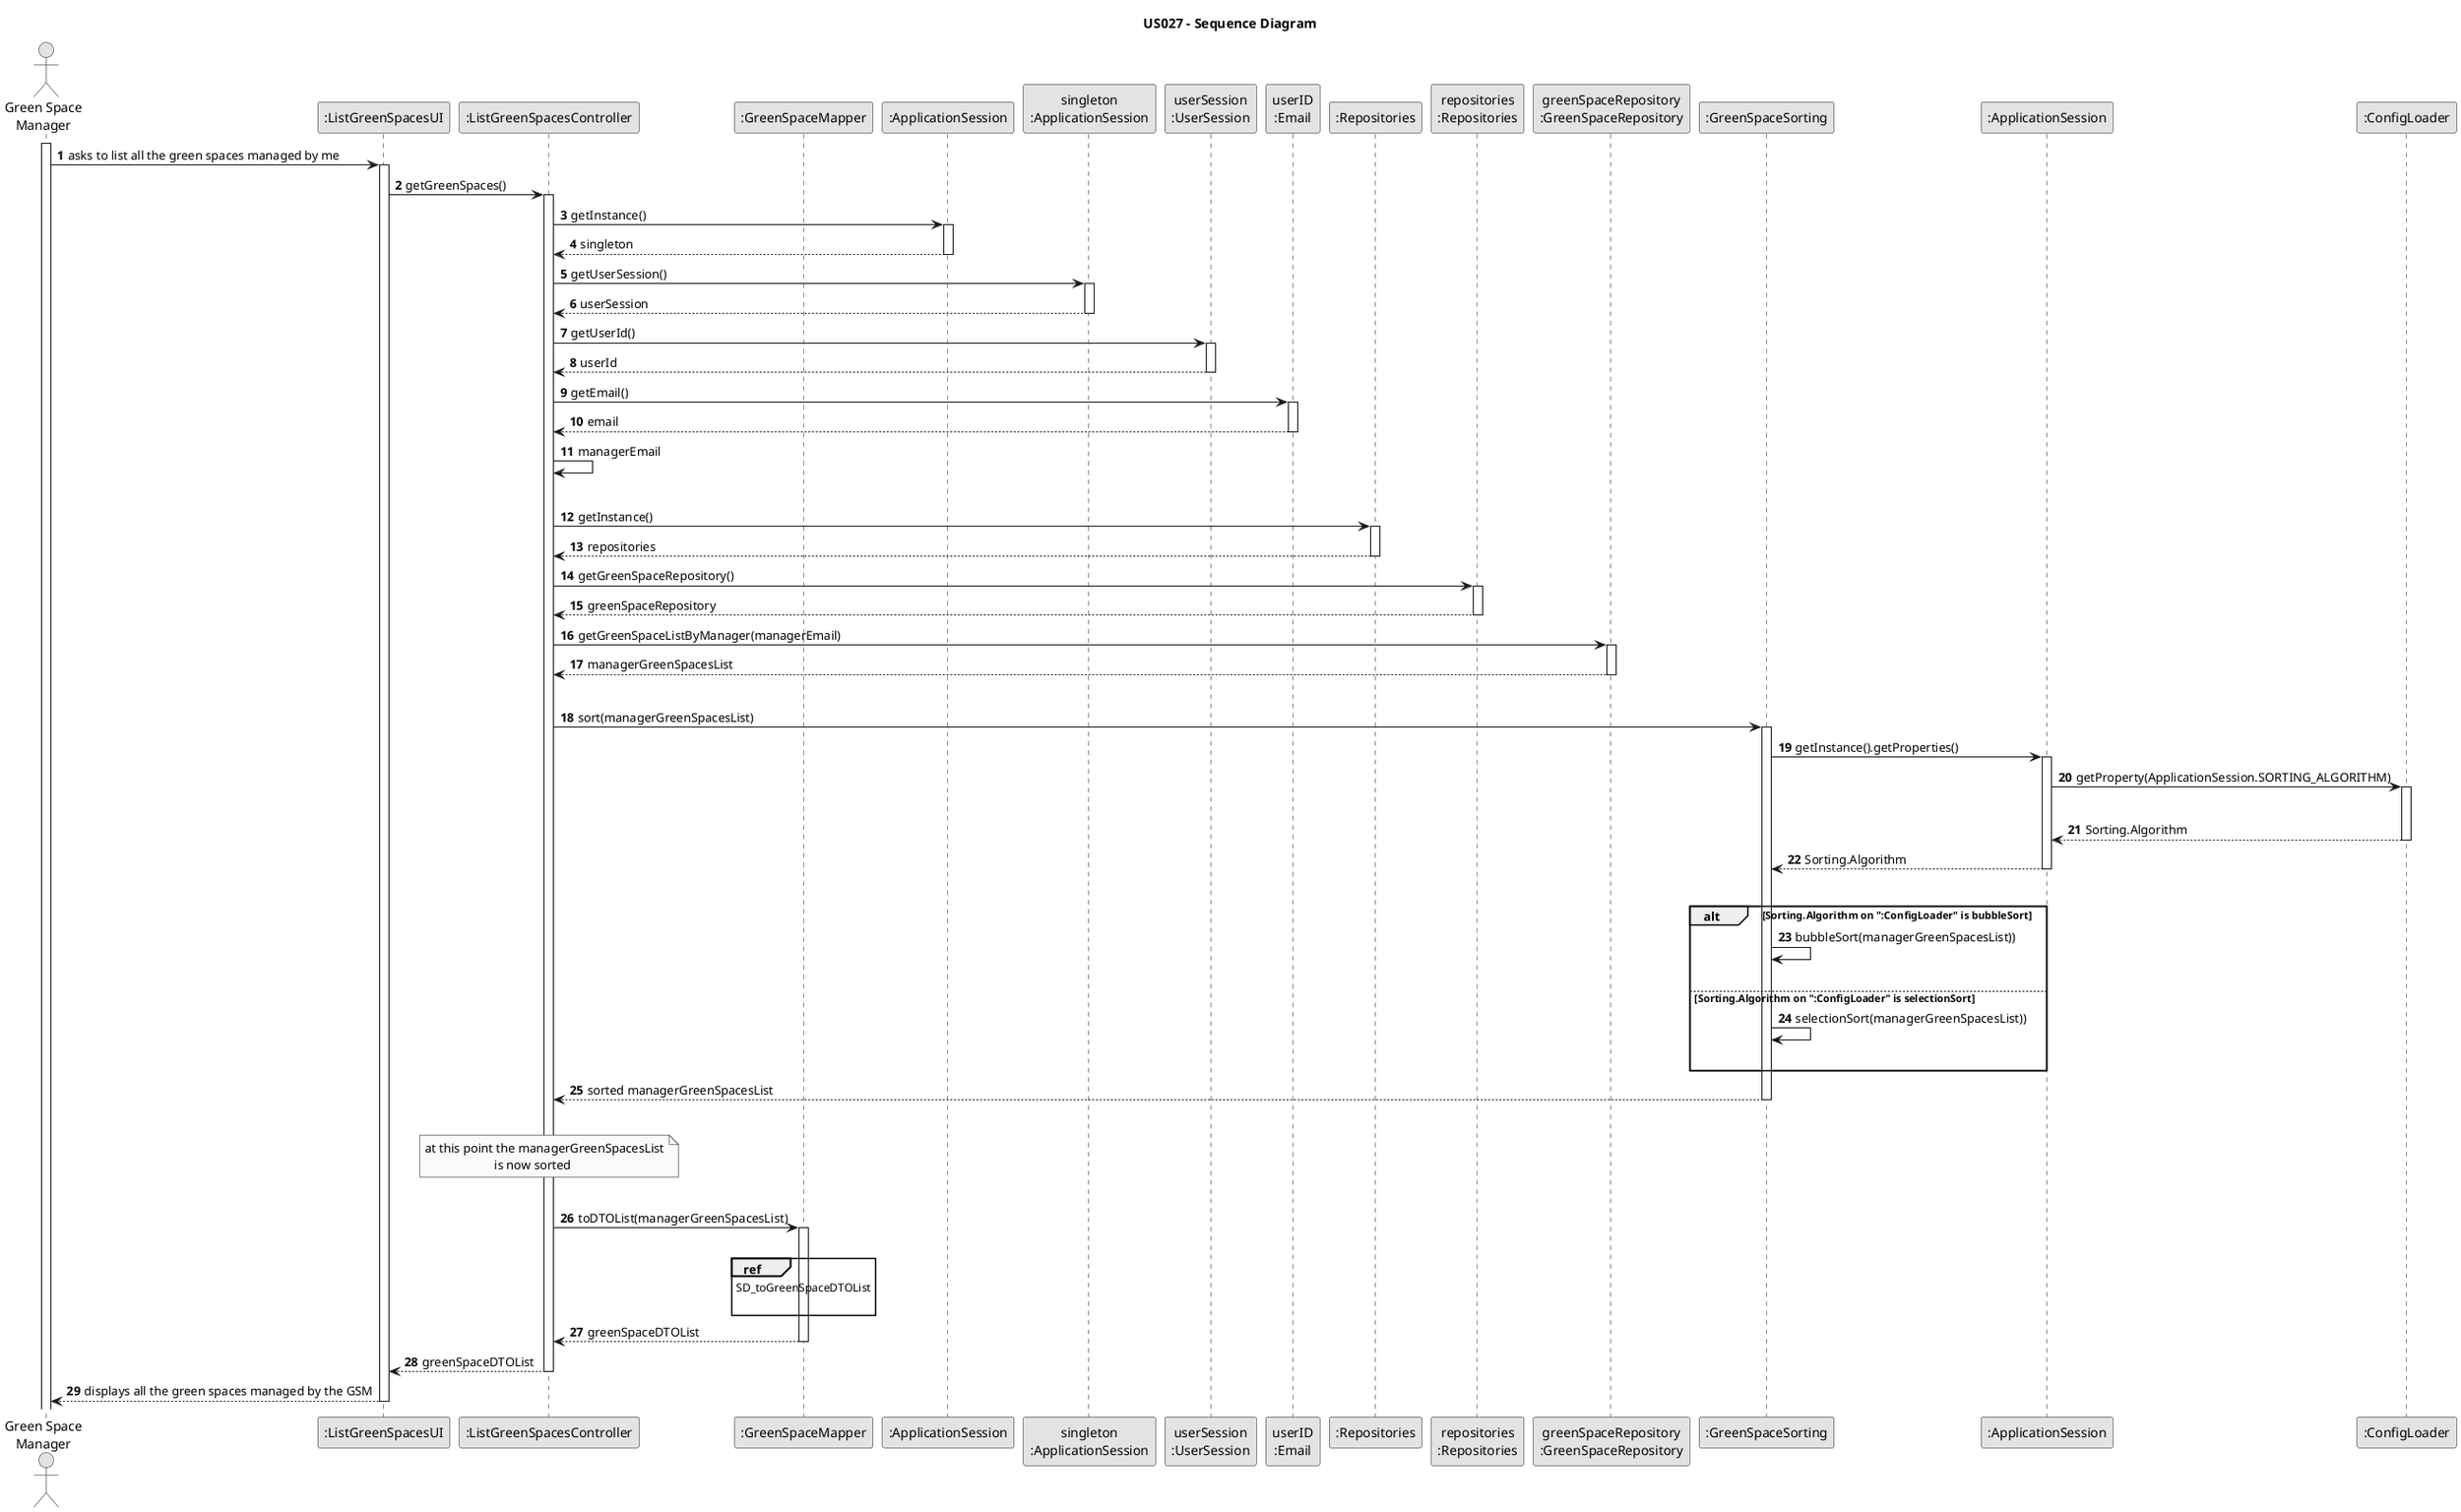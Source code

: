 @startuml
skinparam monochrome true
skinparam packageStyle rectangle
skinparam shadowing false

title US027 - Sequence Diagram

autonumber

actor "Green Space\nManager" as GSM
participant ":ListGreenSpacesUI" as UI
participant ":ListGreenSpacesController" as CTRL

participant ":GreenSpaceMapper" as GSMapper

participant ":ApplicationSession" as APP
participant "singleton\n:ApplicationSession" as APPSingleton
participant "userSession\n:UserSession" as UserSession
participant "userID\n:Email" as Email


participant ":Repositories" as REPO
participant "repositories\n:Repositories" as REPOInstance
participant "greenSpaceRepository\n:GreenSpaceRepository" as GSRepo

participant ":GreenSpaceSorting" as GreenSpaceSorting
participant ":ApplicationSession" as ApplicationSession
participant ":ConfigLoader" as Config


activate GSM

    GSM -> UI : asks to list all the green spaces managed by me
    activate UI


        UI -> CTRL : getGreenSpaces()
        activate CTRL

        CTRL -> APP : getInstance()
            activate APP

                APP --> CTRL : singleton
            deactivate APP

            CTRL -> APPSingleton : getUserSession()
            activate APPSingleton

                APPSingleton --> CTRL : userSession
            deactivate APPSingleton

            CTRL -> UserSession : getUserId()
            activate UserSession

                UserSession --> CTRL : userId
            deactivate UserSession

            CTRL -> Email : getEmail()
            activate Email

                Email --> CTRL : email
            deactivate Email

            CTRL -> CTRL : managerEmail
            |||






            CTRL -> REPO : getInstance()
            activate REPO

                REPO --> CTRL : repositories
            deactivate REPO

            CTRL -> REPOInstance : getGreenSpaceRepository()
            activate REPOInstance

                REPOInstance --> CTRL : greenSpaceRepository
            deactivate REPOInstance

            CTRL -> GSRepo : getGreenSpaceListByManager(managerEmail)
            activate GSRepo

                GSRepo --> CTRL : managerGreenSpacesList
            deactivate GSRepo

            |||

            CTRL -> GreenSpaceSorting : sort(managerGreenSpacesList)
            activate GreenSpaceSorting

            GreenSpaceSorting -> ApplicationSession : getInstance().getProperties()
            activate ApplicationSession

            ApplicationSession -> Config : getProperty(ApplicationSession.SORTING_ALGORITHM)
            activate Config
            |||
            Config --> ApplicationSession : Sorting.Algorithm
            deactivate Config

            ApplicationSession --> GreenSpaceSorting : Sorting.Algorithm
            deactivate ApplicationSession
            |||
            alt Sorting.Algorithm on ":ConfigLoader" is bubbleSort

            GreenSpaceSorting -> GreenSpaceSorting : bubbleSort(managerGreenSpacesList))
            |||
            else Sorting.Algorithm on ":ConfigLoader" is selectionSort

            GreenSpaceSorting -> GreenSpaceSorting : selectionSort(managerGreenSpacesList))
            |||
            end


            GreenSpaceSorting --> CTRL : sorted managerGreenSpacesList

            deactivate GreenSpaceSorting
            |||
            note over CTRL
            at this point the managerGreenSpacesList
                                  is now sorted
            end note


            |||




            CTRL -> GSMapper : toDTOList(managerGreenSpacesList)
            |||
            activate GSMapper
            ref over GSMapper
                        SD_toGreenSpaceDTOList

                        end ref



                GSMapper --> CTRL : greenSpaceDTOList
            deactivate GSMapper

            CTRL --> UI: greenSpaceDTOList
            deactivate CTRL

            UI --> GSM : displays all the green spaces managed by the GSM

             deactivate UI

@enduml